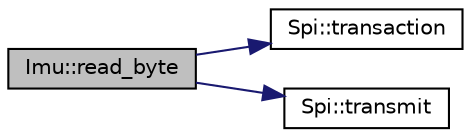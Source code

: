 digraph "Imu::read_byte"
{
 // LATEX_PDF_SIZE
  edge [fontname="Helvetica",fontsize="10",labelfontname="Helvetica",labelfontsize="10"];
  node [fontname="Helvetica",fontsize="10",shape=record];
  rankdir="LR";
  Node1 [label="Imu::read_byte",height=0.2,width=0.4,color="black", fillcolor="grey75", style="filled", fontcolor="black",tooltip=" "];
  Node1 -> Node2 [color="midnightblue",fontsize="10",style="solid",fontname="Helvetica"];
  Node2 [label="Spi::transaction",height=0.2,width=0.4,color="black", fillcolor="white", style="filled",URL="$classSpi.html#ade7f363df8128f984a04896748284790",tooltip=" "];
  Node1 -> Node3 [color="midnightblue",fontsize="10",style="solid",fontname="Helvetica"];
  Node3 [label="Spi::transmit",height=0.2,width=0.4,color="black", fillcolor="white", style="filled",URL="$classSpi.html#a91c0eeec99491ce1392baecdb8ec7495",tooltip=" "];
}
